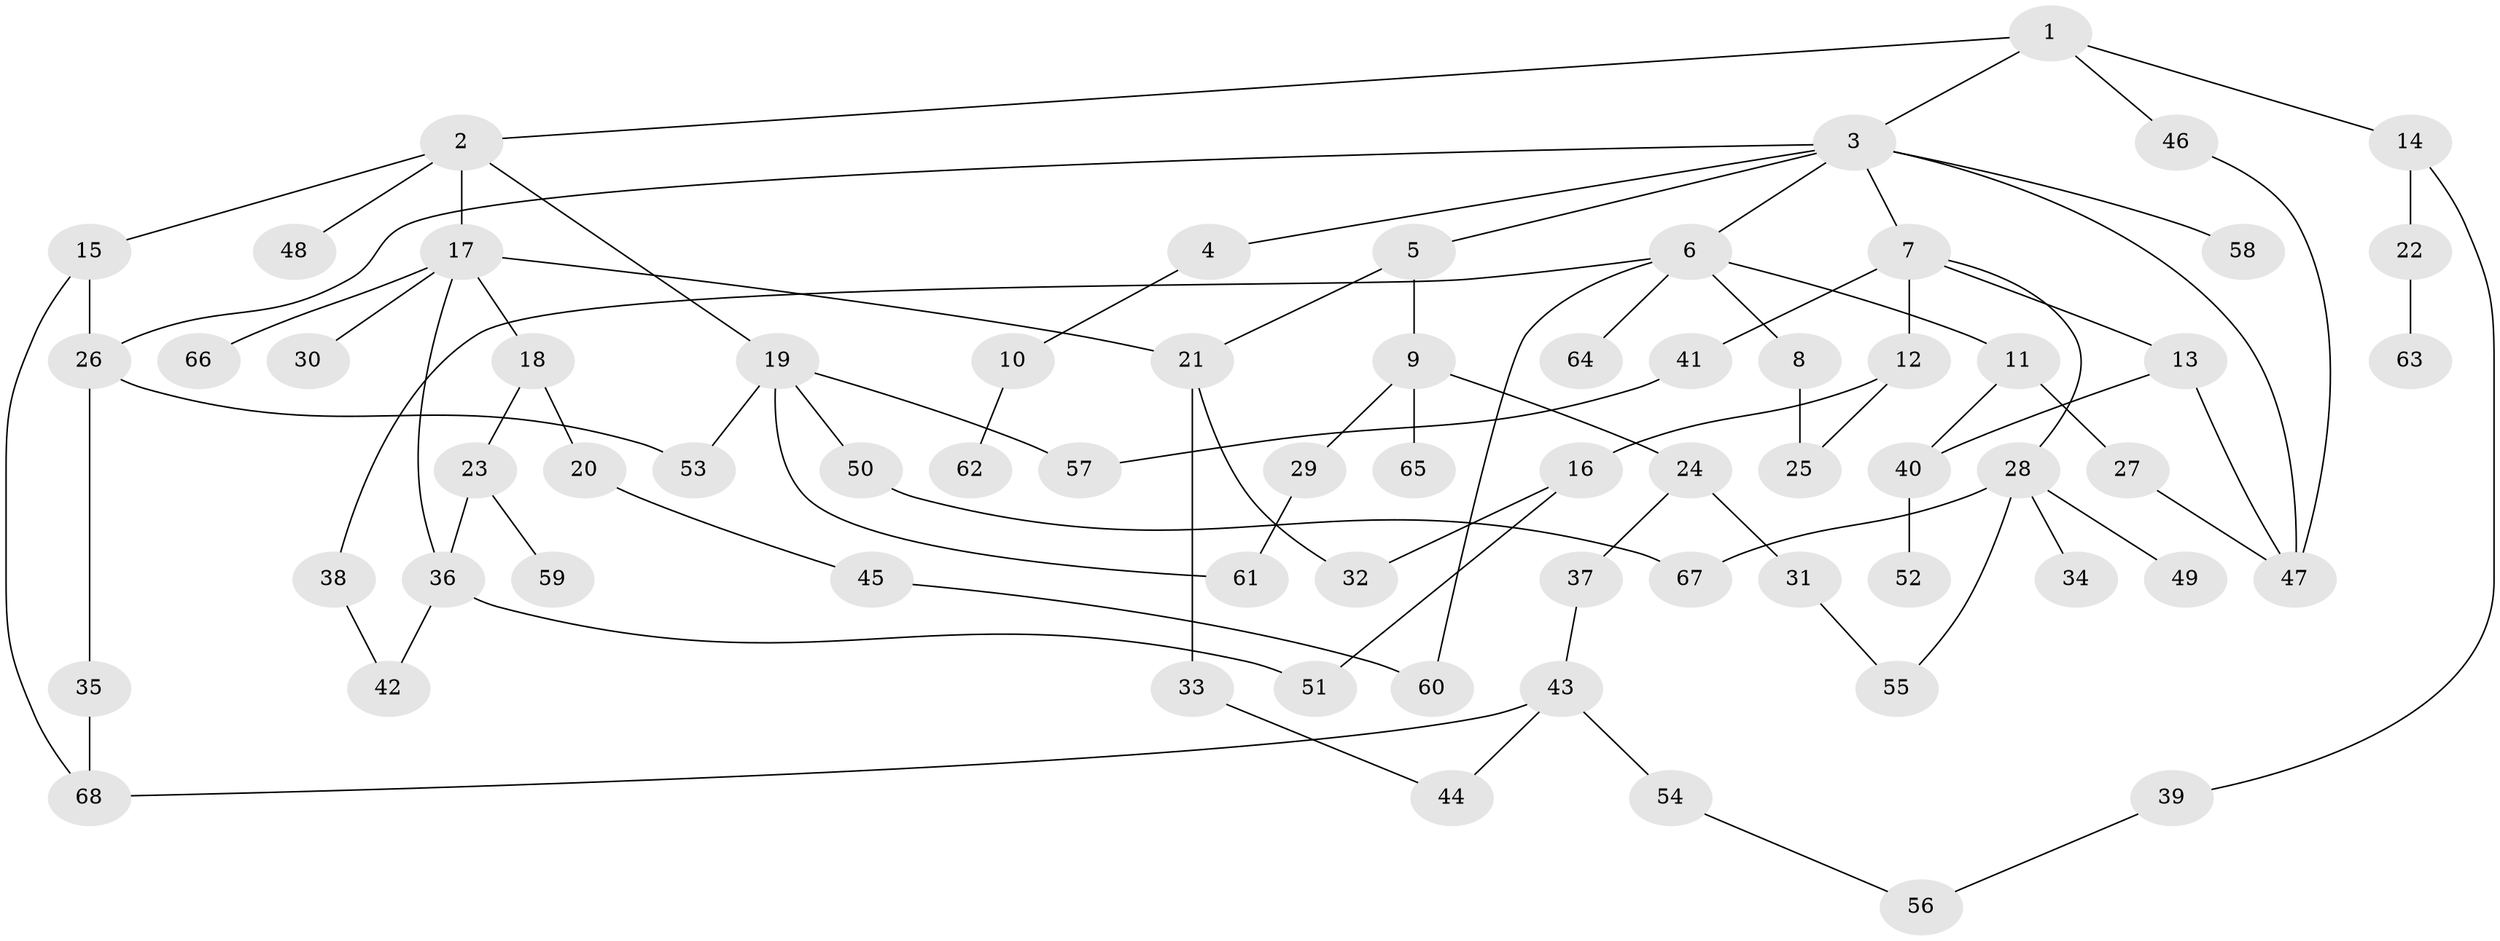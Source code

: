 // coarse degree distribution, {3: 0.07407407407407407, 1: 0.25925925925925924, 6: 0.037037037037037035, 2: 0.4074074074074074, 4: 0.1111111111111111, 8: 0.07407407407407407, 5: 0.037037037037037035}
// Generated by graph-tools (version 1.1) at 2025/44/03/04/25 21:44:19]
// undirected, 68 vertices, 88 edges
graph export_dot {
graph [start="1"]
  node [color=gray90,style=filled];
  1;
  2;
  3;
  4;
  5;
  6;
  7;
  8;
  9;
  10;
  11;
  12;
  13;
  14;
  15;
  16;
  17;
  18;
  19;
  20;
  21;
  22;
  23;
  24;
  25;
  26;
  27;
  28;
  29;
  30;
  31;
  32;
  33;
  34;
  35;
  36;
  37;
  38;
  39;
  40;
  41;
  42;
  43;
  44;
  45;
  46;
  47;
  48;
  49;
  50;
  51;
  52;
  53;
  54;
  55;
  56;
  57;
  58;
  59;
  60;
  61;
  62;
  63;
  64;
  65;
  66;
  67;
  68;
  1 -- 2;
  1 -- 3;
  1 -- 14;
  1 -- 46;
  2 -- 15;
  2 -- 17;
  2 -- 19;
  2 -- 48;
  3 -- 4;
  3 -- 5;
  3 -- 6;
  3 -- 7;
  3 -- 26;
  3 -- 58;
  3 -- 47;
  4 -- 10;
  5 -- 9;
  5 -- 21;
  6 -- 8;
  6 -- 11;
  6 -- 38;
  6 -- 60;
  6 -- 64;
  7 -- 12;
  7 -- 13;
  7 -- 28;
  7 -- 41;
  8 -- 25;
  9 -- 24;
  9 -- 29;
  9 -- 65;
  10 -- 62;
  11 -- 27;
  11 -- 40;
  12 -- 16;
  12 -- 25;
  13 -- 47;
  13 -- 40;
  14 -- 22;
  14 -- 39;
  15 -- 68;
  15 -- 26;
  16 -- 32;
  16 -- 51;
  17 -- 18;
  17 -- 21;
  17 -- 30;
  17 -- 66;
  17 -- 36;
  18 -- 20;
  18 -- 23;
  19 -- 50;
  19 -- 53;
  19 -- 57;
  19 -- 61;
  20 -- 45;
  21 -- 33;
  21 -- 32;
  22 -- 63;
  23 -- 36;
  23 -- 59;
  24 -- 31;
  24 -- 37;
  26 -- 35;
  26 -- 53;
  27 -- 47;
  28 -- 34;
  28 -- 49;
  28 -- 67;
  28 -- 55;
  29 -- 61;
  31 -- 55;
  33 -- 44;
  35 -- 68;
  36 -- 51;
  36 -- 42;
  37 -- 43;
  38 -- 42;
  39 -- 56;
  40 -- 52;
  41 -- 57;
  43 -- 54;
  43 -- 68;
  43 -- 44;
  45 -- 60;
  46 -- 47;
  50 -- 67;
  54 -- 56;
}
